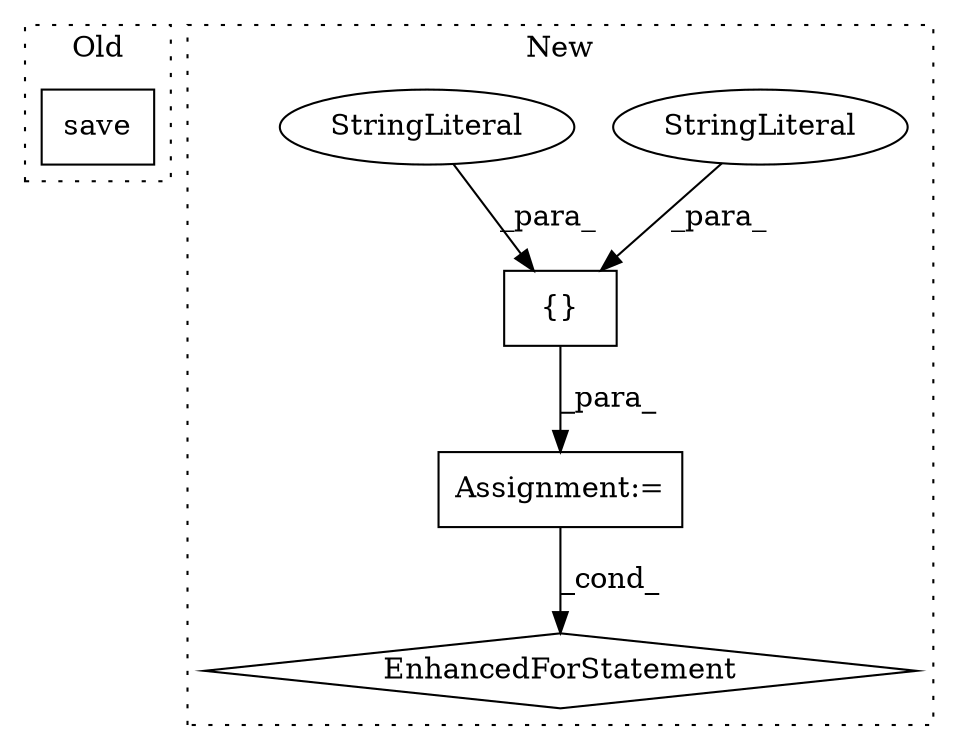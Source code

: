 digraph G {
subgraph cluster0 {
1 [label="save" a="32" s="496,543" l="5,1" shape="box"];
label = "Old";
style="dotted";
}
subgraph cluster1 {
2 [label="EnhancedForStatement" a="70" s="498,567" l="53,2" shape="diamond"];
3 [label="Assignment:=" a="7" s="498,567" l="53,2" shape="box"];
4 [label="{}" a="4" s="283,491" l="1,1" shape="box"];
5 [label="StringLiteral" a="45" s="421" l="32" shape="ellipse"];
6 [label="StringLiteral" a="45" s="349" l="35" shape="ellipse"];
label = "New";
style="dotted";
}
3 -> 2 [label="_cond_"];
4 -> 3 [label="_para_"];
5 -> 4 [label="_para_"];
6 -> 4 [label="_para_"];
}